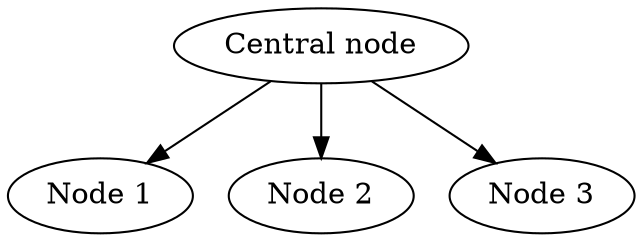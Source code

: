 digraph {
    0 [label="Central node"];
    1 [label="Node 1"];
    2 [label="Node 2"];
    3 [label="Node 3"];
    0 -> 1;
    0 -> 2;
    0 -> 3;
}